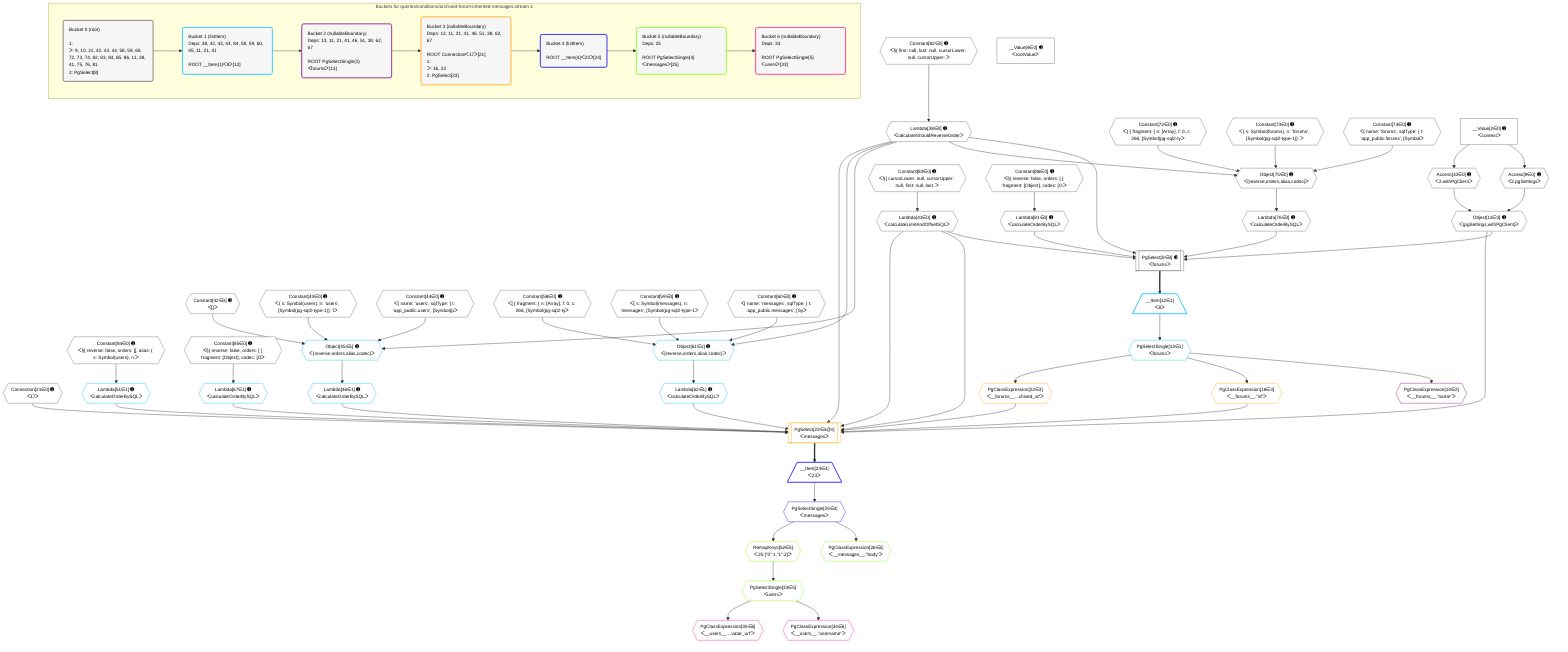 %%{init: {'themeVariables': { 'fontSize': '12px'}}}%%
graph TD
    classDef path fill:#eee,stroke:#000,color:#000
    classDef plan fill:#fff,stroke-width:1px,color:#000
    classDef itemplan fill:#fff,stroke-width:2px,color:#000
    classDef unbatchedplan fill:#dff,stroke-width:1px,color:#000
    classDef sideeffectplan fill:#fcc,stroke-width:2px,color:#000
    classDef bucket fill:#f6f6f6,color:#000,stroke-width:2px,text-align:left


    %% plan dependencies
    PgSelect8[["PgSelect[8∈0] ➊<br />ᐸforumsᐳ"]]:::plan
    Object11{{"Object[11∈0] ➊<br />ᐸ{pgSettings,withPgClient}ᐳ"}}:::plan
    Lambda38{{"Lambda[38∈0] ➊<br />ᐸcalculateShouldReverseOrderᐳ"}}:::plan
    Lambda41{{"Lambda[41∈0] ➊<br />ᐸcalculateLimitAndOffsetSQLᐳ"}}:::plan
    Lambda76{{"Lambda[76∈0] ➊<br />ᐸcalculateOrderBySQLᐳ"}}:::plan
    Lambda81{{"Lambda[81∈0] ➊<br />ᐸcalculateOrderBySQLᐳ"}}:::plan
    Object11 & Lambda38 & Lambda41 & Lambda76 & Lambda81 --> PgSelect8
    Object75{{"Object[75∈0] ➊<br />ᐸ{reverse,orders,alias,codec}ᐳ"}}:::plan
    Constant72{{"Constant[72∈0] ➊<br />ᐸ[ { fragment: { n: [Array], f: 0, c: 266, [Symbol(pg-sql2-tyᐳ"}}:::plan
    Constant73{{"Constant[73∈0] ➊<br />ᐸ{ s: Symbol(forums), n: 'forums', [Symbol(pg-sql2-type-1)]: ᐳ"}}:::plan
    Constant74{{"Constant[74∈0] ➊<br />ᐸ{ name: 'forums', sqlType: { t: 'app_public.forums', [Symbolᐳ"}}:::plan
    Lambda38 & Constant72 & Constant73 & Constant74 --> Object75
    Access9{{"Access[9∈0] ➊<br />ᐸ2.pgSettingsᐳ"}}:::plan
    Access10{{"Access[10∈0] ➊<br />ᐸ2.withPgClientᐳ"}}:::plan
    Access9 & Access10 --> Object11
    __Value2["__Value[2∈0] ➊<br />ᐸcontextᐳ"]:::plan
    __Value2 --> Access9
    __Value2 --> Access10
    Constant82{{"Constant[82∈0] ➊<br />ᐸ§{ first: null, last: null, cursorLower: null, cursorUpper: ᐳ"}}:::plan
    Constant82 --> Lambda38
    Constant83{{"Constant[83∈0] ➊<br />ᐸ§{ cursorLower: null, cursorUpper: null, first: null, last: ᐳ"}}:::plan
    Constant83 --> Lambda41
    Object75 --> Lambda76
    Constant86{{"Constant[86∈0] ➊<br />ᐸ§{ reverse: false, orders: [ { fragment: [Object], codec: [Oᐳ"}}:::plan
    Constant86 --> Lambda81
    __Value4["__Value[4∈0] ➊<br />ᐸrootValueᐳ"]:::plan
    Connection21{{"Connection[21∈0] ➊<br />ᐸ17ᐳ"}}:::plan
    Constant42{{"Constant[42∈0] ➊<br />ᐸ[]ᐳ"}}:::plan
    Constant43{{"Constant[43∈0] ➊<br />ᐸ{ s: Symbol(users), n: 'users', [Symbol(pg-sql2-type-1)]: 'Iᐳ"}}:::plan
    Constant44{{"Constant[44∈0] ➊<br />ᐸ{ name: 'users', sqlType: { t: 'app_public.users', [Symbol(pᐳ"}}:::plan
    Constant58{{"Constant[58∈0] ➊<br />ᐸ[ { fragment: { n: [Array], f: 0, c: 266, [Symbol(pg-sql2-tyᐳ"}}:::plan
    Constant59{{"Constant[59∈0] ➊<br />ᐸ{ s: Symbol(messages), n: 'messages', [Symbol(pg-sql2-type-1ᐳ"}}:::plan
    Constant60{{"Constant[60∈0] ➊<br />ᐸ{ name: 'messages', sqlType: { t: 'app_public.messages', [Syᐳ"}}:::plan
    Constant84{{"Constant[84∈0] ➊<br />ᐸ§{ reverse: false, orders: [], alias: { s: Symbol(users), n:ᐳ"}}:::plan
    Constant85{{"Constant[85∈0] ➊<br />ᐸ§{ reverse: false, orders: [ { fragment: [Object], codec: [Oᐳ"}}:::plan
    Object45{{"Object[45∈1] ➊<br />ᐸ{reverse,orders,alias,codec}ᐳ"}}:::plan
    Lambda38 & Constant42 & Constant43 & Constant44 --> Object45
    Object61{{"Object[61∈1] ➊<br />ᐸ{reverse,orders,alias,codec}ᐳ"}}:::plan
    Lambda38 & Constant58 & Constant59 & Constant60 --> Object61
    __Item12[/"__Item[12∈1]<br />ᐸ8ᐳ"\]:::itemplan
    PgSelect8 ==> __Item12
    PgSelectSingle13{{"PgSelectSingle[13∈1]<br />ᐸforumsᐳ"}}:::plan
    __Item12 --> PgSelectSingle13
    Lambda46{{"Lambda[46∈1] ➊<br />ᐸcalculateOrderBySQLᐳ"}}:::plan
    Object45 --> Lambda46
    Lambda51{{"Lambda[51∈1] ➊<br />ᐸcalculateOrderBySQLᐳ"}}:::plan
    Constant84 --> Lambda51
    Lambda62{{"Lambda[62∈1] ➊<br />ᐸcalculateOrderBySQLᐳ"}}:::plan
    Object61 --> Lambda62
    Lambda67{{"Lambda[67∈1] ➊<br />ᐸcalculateOrderBySQLᐳ"}}:::plan
    Constant85 --> Lambda67
    PgClassExpression14{{"PgClassExpression[14∈2]<br />ᐸ__forums__.”name”ᐳ"}}:::plan
    PgSelectSingle13 --> PgClassExpression14
    PgSelect23[["PgSelect[23∈3@s]<br />ᐸmessagesᐳ"]]:::plan
    PgClassExpression16{{"PgClassExpression[16∈3]<br />ᐸ__forums__.”id”ᐳ"}}:::plan
    PgClassExpression22{{"PgClassExpression[22∈3]<br />ᐸ__forums__...chived_at”ᐳ"}}:::plan
    Object11 & PgClassExpression16 & PgClassExpression22 & Connection21 & Lambda41 & Lambda46 & Lambda51 & Lambda38 & Lambda41 & Lambda62 & Lambda67 --> PgSelect23
    PgSelectSingle13 --> PgClassExpression16
    PgSelectSingle13 --> PgClassExpression22
    __Item24[/"__Item[24∈4]<br />ᐸ23ᐳ"\]:::itemplan
    PgSelect23 ==> __Item24
    PgSelectSingle25{{"PgSelectSingle[25∈4]<br />ᐸmessagesᐳ"}}:::plan
    __Item24 --> PgSelectSingle25
    PgClassExpression26{{"PgClassExpression[26∈5]<br />ᐸ__messages__.”body”ᐳ"}}:::plan
    PgSelectSingle25 --> PgClassExpression26
    PgSelectSingle33{{"PgSelectSingle[33∈5]<br />ᐸusersᐳ"}}:::plan
    RemapKeys52{{"RemapKeys[52∈5]<br />ᐸ25:{”0”:1,”1”:2}ᐳ"}}:::plan
    RemapKeys52 --> PgSelectSingle33
    PgSelectSingle25 --> RemapKeys52
    PgClassExpression34{{"PgClassExpression[34∈6]<br />ᐸ__users__.”username”ᐳ"}}:::plan
    PgSelectSingle33 --> PgClassExpression34
    PgClassExpression35{{"PgClassExpression[35∈6]<br />ᐸ__users__....vatar_url”ᐳ"}}:::plan
    PgSelectSingle33 --> PgClassExpression35

    %% define steps

    subgraph "Buckets for queries/conditions/archived-forum-inherited-messages.stream-1"
    Bucket0("Bucket 0 (root)<br /><br />1: <br />ᐳ: 9, 10, 21, 42, 43, 44, 58, 59, 60, 72, 73, 74, 82, 83, 84, 85, 86, 11, 38, 41, 75, 76, 81<br />2: PgSelect[8]"):::bucket
    classDef bucket0 stroke:#696969
    class Bucket0,__Value2,__Value4,PgSelect8,Access9,Access10,Object11,Connection21,Lambda38,Lambda41,Constant42,Constant43,Constant44,Constant58,Constant59,Constant60,Constant72,Constant73,Constant74,Object75,Lambda76,Lambda81,Constant82,Constant83,Constant84,Constant85,Constant86 bucket0
    Bucket1("Bucket 1 (listItem)<br />Deps: 38, 42, 43, 44, 84, 58, 59, 60, 85, 11, 21, 41<br /><br />ROOT __Item{1}ᐸ8ᐳ[12]"):::bucket
    classDef bucket1 stroke:#00bfff
    class Bucket1,__Item12,PgSelectSingle13,Object45,Lambda46,Lambda51,Object61,Lambda62,Lambda67 bucket1
    Bucket2("Bucket 2 (nullableBoundary)<br />Deps: 13, 11, 21, 41, 46, 51, 38, 62, 67<br /><br />ROOT PgSelectSingle{1}ᐸforumsᐳ[13]"):::bucket
    classDef bucket2 stroke:#7f007f
    class Bucket2,PgClassExpression14 bucket2
    Bucket3("Bucket 3 (nullableBoundary)<br />Deps: 13, 11, 21, 41, 46, 51, 38, 62, 67<br /><br />ROOT Connectionᐸ17ᐳ[21]<br />1: <br />ᐳ: 16, 22<br />2: PgSelect[23]"):::bucket
    classDef bucket3 stroke:#ffa500
    class Bucket3,PgClassExpression16,PgClassExpression22,PgSelect23 bucket3
    Bucket4("Bucket 4 (listItem)<br /><br />ROOT __Item{4}ᐸ23ᐳ[24]"):::bucket
    classDef bucket4 stroke:#0000ff
    class Bucket4,__Item24,PgSelectSingle25 bucket4
    Bucket5("Bucket 5 (nullableBoundary)<br />Deps: 25<br /><br />ROOT PgSelectSingle{4}ᐸmessagesᐳ[25]"):::bucket
    classDef bucket5 stroke:#7fff00
    class Bucket5,PgClassExpression26,PgSelectSingle33,RemapKeys52 bucket5
    Bucket6("Bucket 6 (nullableBoundary)<br />Deps: 33<br /><br />ROOT PgSelectSingle{5}ᐸusersᐳ[33]"):::bucket
    classDef bucket6 stroke:#ff1493
    class Bucket6,PgClassExpression34,PgClassExpression35 bucket6
    Bucket0 --> Bucket1
    Bucket1 --> Bucket2
    Bucket2 --> Bucket3
    Bucket3 --> Bucket4
    Bucket4 --> Bucket5
    Bucket5 --> Bucket6
    end